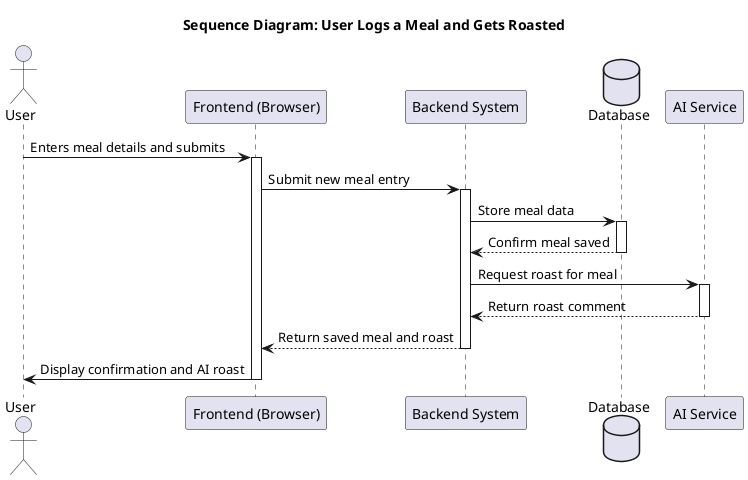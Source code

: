 @startuml
' Diagram Title
title "Sequence Diagram: User Logs a Meal and Gets Roasted"

' Define Participants
actor User
participant "Frontend (Browser)" as FE
participant "Backend System" as BE
database "Database" as DB
participant "AI Service" as AI

' Describe the flow
User -> FE: Enters meal details and submits
activate FE

FE -> BE: Submit new meal entry
activate BE

BE -> DB: Store meal data
activate DB
DB --> BE: Confirm meal saved
deactivate DB

BE -> AI: Request roast for meal
activate AI
AI --> BE: Return roast comment
deactivate AI

BE --> FE: Return saved meal and roast
deactivate BE

FE -> User: Display confirmation and AI roast
deactivate FE
@enduml
